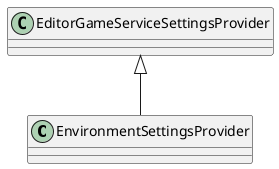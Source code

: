 @startuml
class EnvironmentSettingsProvider {
}
EditorGameServiceSettingsProvider <|-- EnvironmentSettingsProvider
@enduml
